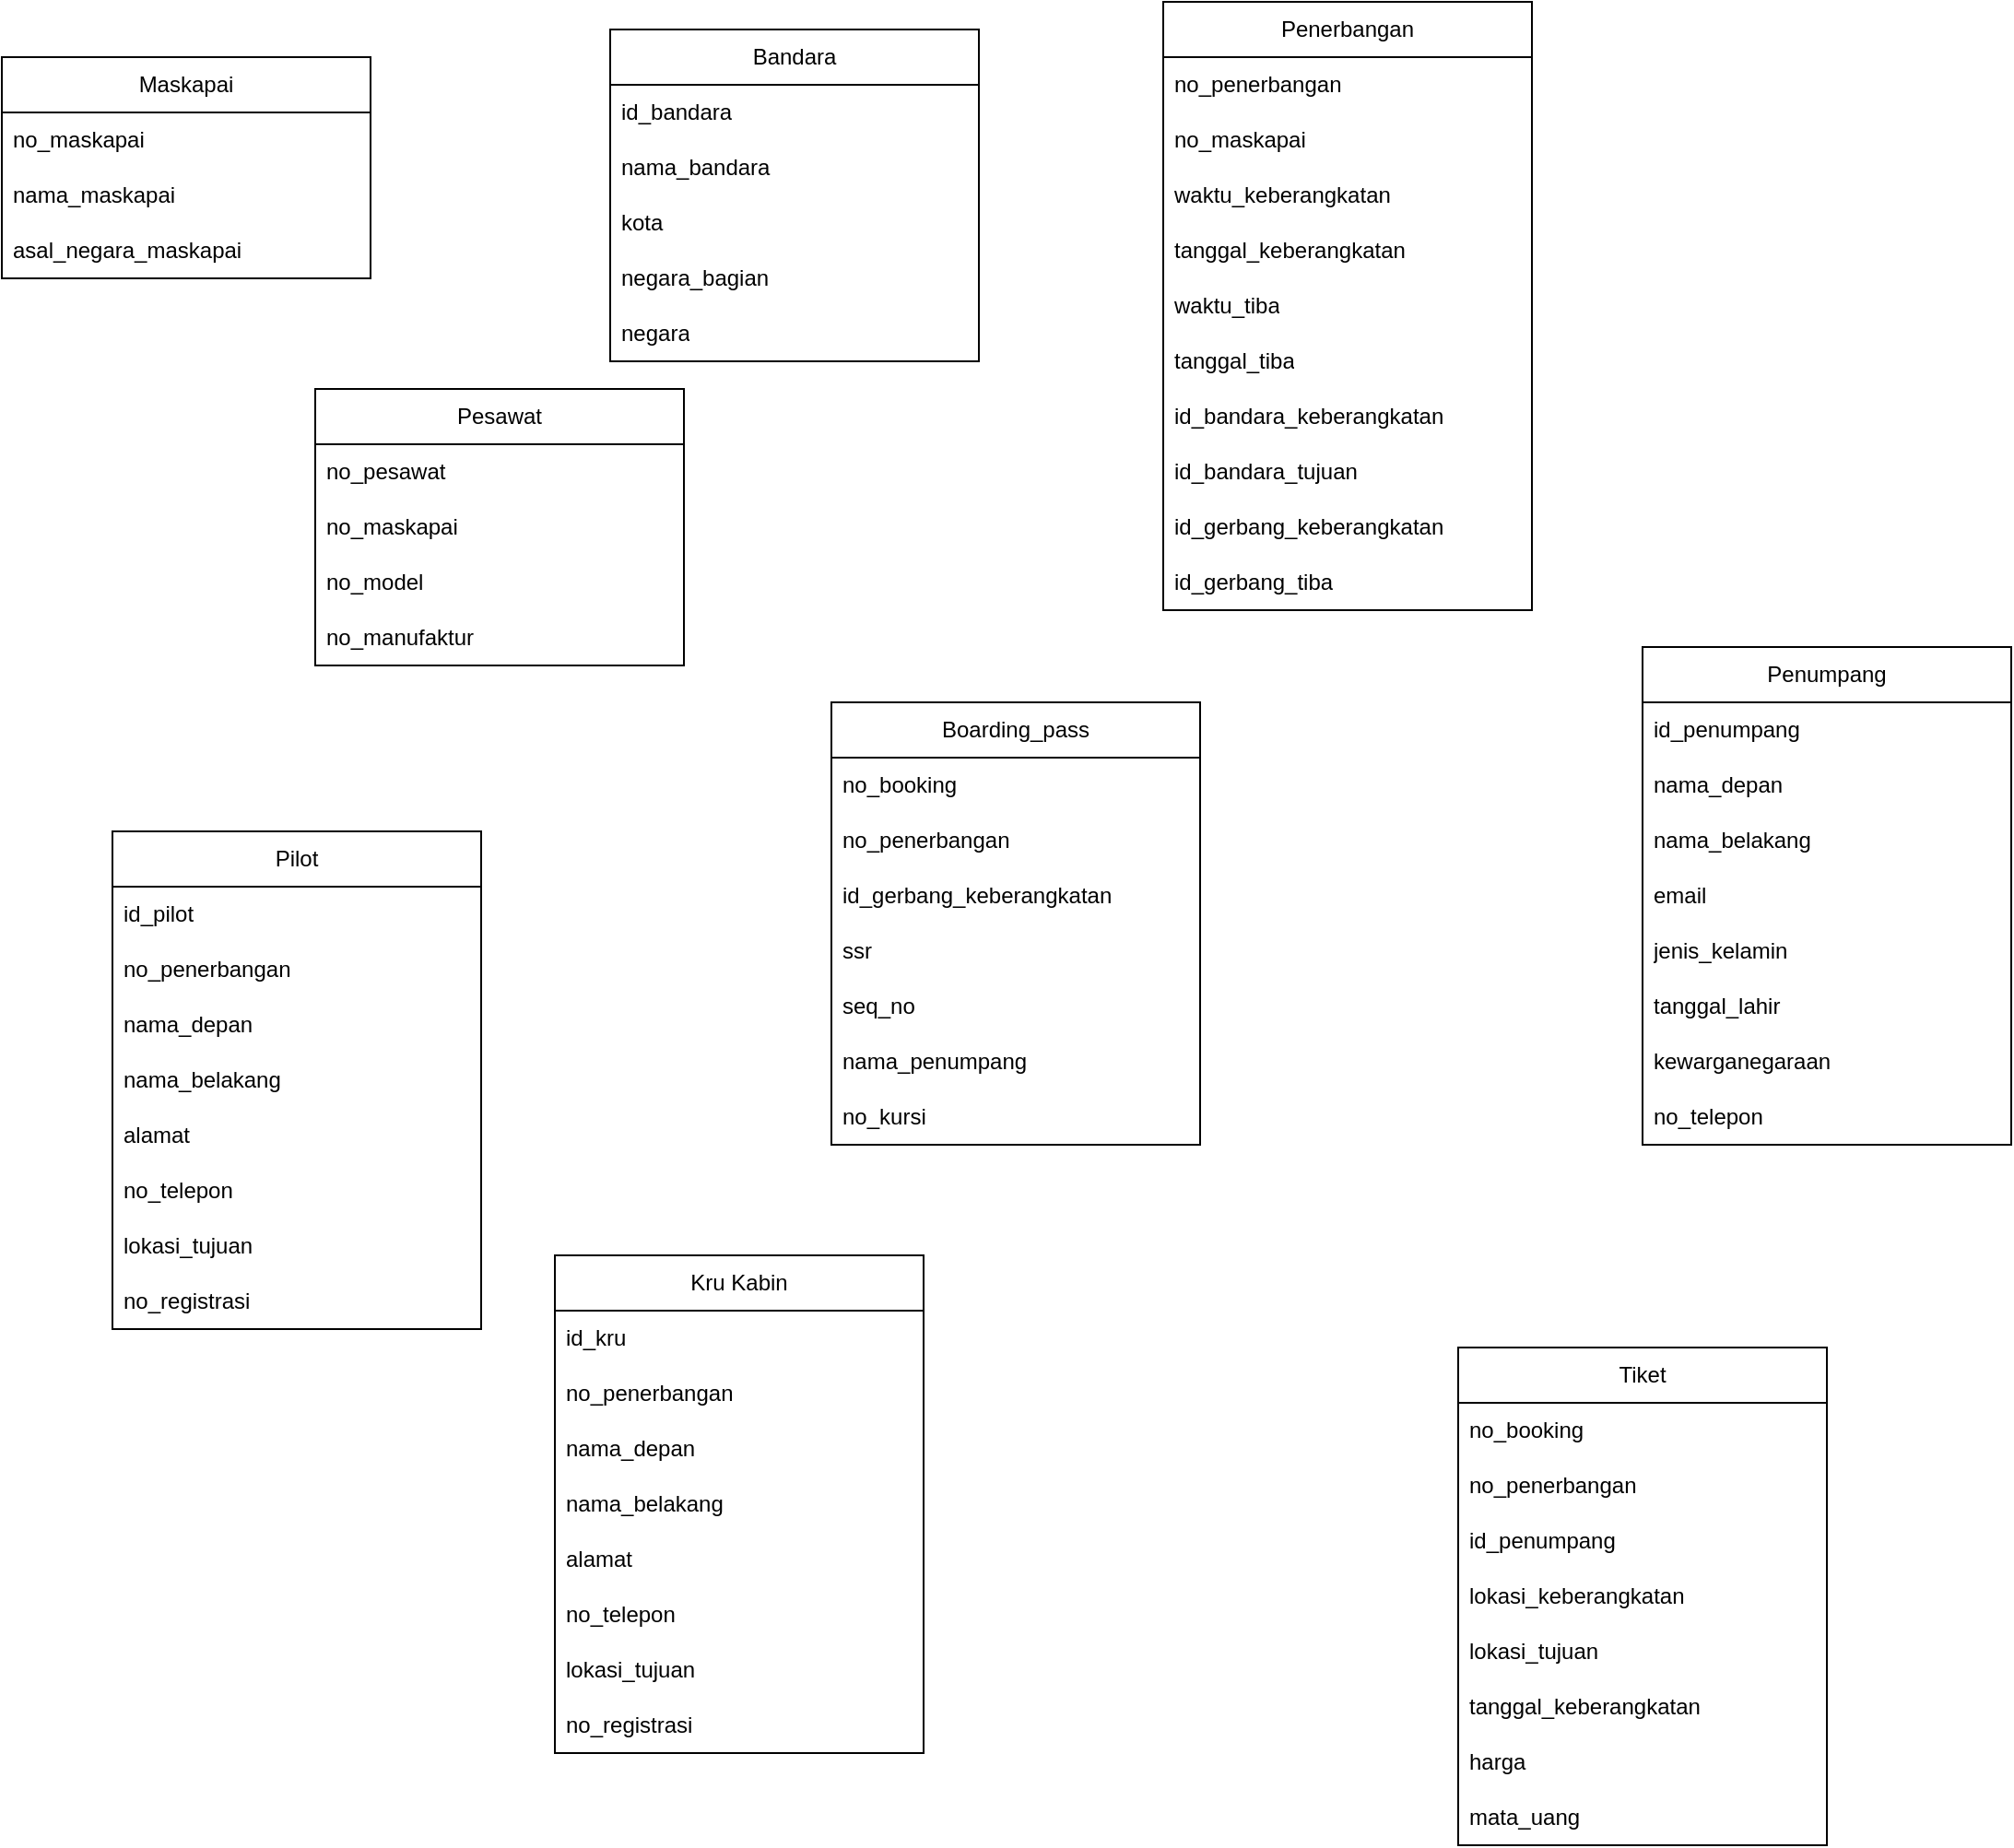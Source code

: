 <mxfile version="20.5.3" type="github">
  <diagram id="gSVBPUJjGzlbWMwJn6Da" name="Page-1">
    <mxGraphModel dx="1131" dy="544" grid="1" gridSize="10" guides="1" tooltips="1" connect="1" arrows="1" fold="1" page="1" pageScale="1" pageWidth="1169" pageHeight="827" math="0" shadow="0">
      <root>
        <mxCell id="0" />
        <mxCell id="1" parent="0" />
        <mxCell id="eUsOwxWAGZ1qZX4Bw04E-1" value="Penerbangan" style="swimlane;fontStyle=0;childLayout=stackLayout;horizontal=1;startSize=30;horizontalStack=0;resizeParent=1;resizeParentMax=0;resizeLast=0;collapsible=1;marginBottom=0;whiteSpace=wrap;html=1;" parent="1" vertex="1">
          <mxGeometry x="650" y="10" width="200" height="330" as="geometry" />
        </mxCell>
        <mxCell id="eUsOwxWAGZ1qZX4Bw04E-2" value="no_penerbangan" style="text;strokeColor=none;fillColor=none;align=left;verticalAlign=middle;spacingLeft=4;spacingRight=4;overflow=hidden;points=[[0,0.5],[1,0.5]];portConstraint=eastwest;rotatable=0;whiteSpace=wrap;html=1;" parent="eUsOwxWAGZ1qZX4Bw04E-1" vertex="1">
          <mxGeometry y="30" width="200" height="30" as="geometry" />
        </mxCell>
        <mxCell id="eUsOwxWAGZ1qZX4Bw04E-4" value="no_maskapai" style="text;strokeColor=none;fillColor=none;align=left;verticalAlign=middle;spacingLeft=4;spacingRight=4;overflow=hidden;points=[[0,0.5],[1,0.5]];portConstraint=eastwest;rotatable=0;whiteSpace=wrap;html=1;" parent="eUsOwxWAGZ1qZX4Bw04E-1" vertex="1">
          <mxGeometry y="60" width="200" height="30" as="geometry" />
        </mxCell>
        <mxCell id="eUsOwxWAGZ1qZX4Bw04E-8" value="waktu_keberangkatan" style="text;strokeColor=none;fillColor=none;align=left;verticalAlign=middle;spacingLeft=4;spacingRight=4;overflow=hidden;points=[[0,0.5],[1,0.5]];portConstraint=eastwest;rotatable=0;whiteSpace=wrap;html=1;" parent="eUsOwxWAGZ1qZX4Bw04E-1" vertex="1">
          <mxGeometry y="90" width="200" height="30" as="geometry" />
        </mxCell>
        <mxCell id="eUsOwxWAGZ1qZX4Bw04E-6" value="tanggal_keberangkatan" style="text;strokeColor=none;fillColor=none;align=left;verticalAlign=middle;spacingLeft=4;spacingRight=4;overflow=hidden;points=[[0,0.5],[1,0.5]];portConstraint=eastwest;rotatable=0;whiteSpace=wrap;html=1;" parent="eUsOwxWAGZ1qZX4Bw04E-1" vertex="1">
          <mxGeometry y="120" width="200" height="30" as="geometry" />
        </mxCell>
        <mxCell id="eUsOwxWAGZ1qZX4Bw04E-9" value="waktu_tiba" style="text;strokeColor=none;fillColor=none;align=left;verticalAlign=middle;spacingLeft=4;spacingRight=4;overflow=hidden;points=[[0,0.5],[1,0.5]];portConstraint=eastwest;rotatable=0;whiteSpace=wrap;html=1;" parent="eUsOwxWAGZ1qZX4Bw04E-1" vertex="1">
          <mxGeometry y="150" width="200" height="30" as="geometry" />
        </mxCell>
        <mxCell id="eUsOwxWAGZ1qZX4Bw04E-7" value="tanggal_tiba" style="text;strokeColor=none;fillColor=none;align=left;verticalAlign=middle;spacingLeft=4;spacingRight=4;overflow=hidden;points=[[0,0.5],[1,0.5]];portConstraint=eastwest;rotatable=0;whiteSpace=wrap;html=1;" parent="eUsOwxWAGZ1qZX4Bw04E-1" vertex="1">
          <mxGeometry y="180" width="200" height="30" as="geometry" />
        </mxCell>
        <mxCell id="eUsOwxWAGZ1qZX4Bw04E-46" value="id_bandara_keberangkatan" style="text;strokeColor=none;fillColor=none;align=left;verticalAlign=middle;spacingLeft=4;spacingRight=4;overflow=hidden;points=[[0,0.5],[1,0.5]];portConstraint=eastwest;rotatable=0;whiteSpace=wrap;html=1;" parent="eUsOwxWAGZ1qZX4Bw04E-1" vertex="1">
          <mxGeometry y="210" width="200" height="30" as="geometry" />
        </mxCell>
        <mxCell id="PatVDTmR0bolXrehJ1u2-9" value="id_bandara_tujuan" style="text;strokeColor=none;fillColor=none;align=left;verticalAlign=middle;spacingLeft=4;spacingRight=4;overflow=hidden;points=[[0,0.5],[1,0.5]];portConstraint=eastwest;rotatable=0;whiteSpace=wrap;html=1;" vertex="1" parent="eUsOwxWAGZ1qZX4Bw04E-1">
          <mxGeometry y="240" width="200" height="30" as="geometry" />
        </mxCell>
        <mxCell id="PatVDTmR0bolXrehJ1u2-3" value="id_gerbang_keberangkatan" style="text;strokeColor=none;fillColor=none;align=left;verticalAlign=middle;spacingLeft=4;spacingRight=4;overflow=hidden;points=[[0,0.5],[1,0.5]];portConstraint=eastwest;rotatable=0;whiteSpace=wrap;html=1;" vertex="1" parent="eUsOwxWAGZ1qZX4Bw04E-1">
          <mxGeometry y="270" width="200" height="30" as="geometry" />
        </mxCell>
        <mxCell id="PatVDTmR0bolXrehJ1u2-10" value="id_gerbang_tiba" style="text;strokeColor=none;fillColor=none;align=left;verticalAlign=middle;spacingLeft=4;spacingRight=4;overflow=hidden;points=[[0,0.5],[1,0.5]];portConstraint=eastwest;rotatable=0;whiteSpace=wrap;html=1;" vertex="1" parent="eUsOwxWAGZ1qZX4Bw04E-1">
          <mxGeometry y="300" width="200" height="30" as="geometry" />
        </mxCell>
        <mxCell id="eUsOwxWAGZ1qZX4Bw04E-10" value="Penumpang" style="swimlane;fontStyle=0;childLayout=stackLayout;horizontal=1;startSize=30;horizontalStack=0;resizeParent=1;resizeParentMax=0;resizeLast=0;collapsible=1;marginBottom=0;whiteSpace=wrap;html=1;" parent="1" vertex="1">
          <mxGeometry x="910" y="360" width="200" height="270" as="geometry" />
        </mxCell>
        <mxCell id="eUsOwxWAGZ1qZX4Bw04E-11" value="id_penumpang" style="text;strokeColor=none;fillColor=none;align=left;verticalAlign=middle;spacingLeft=4;spacingRight=4;overflow=hidden;points=[[0,0.5],[1,0.5]];portConstraint=eastwest;rotatable=0;whiteSpace=wrap;html=1;" parent="eUsOwxWAGZ1qZX4Bw04E-10" vertex="1">
          <mxGeometry y="30" width="200" height="30" as="geometry" />
        </mxCell>
        <mxCell id="eUsOwxWAGZ1qZX4Bw04E-12" value="nama_depan" style="text;strokeColor=none;fillColor=none;align=left;verticalAlign=middle;spacingLeft=4;spacingRight=4;overflow=hidden;points=[[0,0.5],[1,0.5]];portConstraint=eastwest;rotatable=0;whiteSpace=wrap;html=1;" parent="eUsOwxWAGZ1qZX4Bw04E-10" vertex="1">
          <mxGeometry y="60" width="200" height="30" as="geometry" />
        </mxCell>
        <mxCell id="PatVDTmR0bolXrehJ1u2-7" value="nama_belakang" style="text;strokeColor=none;fillColor=none;align=left;verticalAlign=middle;spacingLeft=4;spacingRight=4;overflow=hidden;points=[[0,0.5],[1,0.5]];portConstraint=eastwest;rotatable=0;whiteSpace=wrap;html=1;" vertex="1" parent="eUsOwxWAGZ1qZX4Bw04E-10">
          <mxGeometry y="90" width="200" height="30" as="geometry" />
        </mxCell>
        <mxCell id="eUsOwxWAGZ1qZX4Bw04E-13" value="email" style="text;strokeColor=none;fillColor=none;align=left;verticalAlign=middle;spacingLeft=4;spacingRight=4;overflow=hidden;points=[[0,0.5],[1,0.5]];portConstraint=eastwest;rotatable=0;whiteSpace=wrap;html=1;" parent="eUsOwxWAGZ1qZX4Bw04E-10" vertex="1">
          <mxGeometry y="120" width="200" height="30" as="geometry" />
        </mxCell>
        <mxCell id="eUsOwxWAGZ1qZX4Bw04E-14" value="jenis_kelamin" style="text;strokeColor=none;fillColor=none;align=left;verticalAlign=middle;spacingLeft=4;spacingRight=4;overflow=hidden;points=[[0,0.5],[1,0.5]];portConstraint=eastwest;rotatable=0;whiteSpace=wrap;html=1;" parent="eUsOwxWAGZ1qZX4Bw04E-10" vertex="1">
          <mxGeometry y="150" width="200" height="30" as="geometry" />
        </mxCell>
        <mxCell id="eUsOwxWAGZ1qZX4Bw04E-15" value="tanggal_lahir" style="text;strokeColor=none;fillColor=none;align=left;verticalAlign=middle;spacingLeft=4;spacingRight=4;overflow=hidden;points=[[0,0.5],[1,0.5]];portConstraint=eastwest;rotatable=0;whiteSpace=wrap;html=1;" parent="eUsOwxWAGZ1qZX4Bw04E-10" vertex="1">
          <mxGeometry y="180" width="200" height="30" as="geometry" />
        </mxCell>
        <mxCell id="eUsOwxWAGZ1qZX4Bw04E-16" value="kewarganegaraan" style="text;strokeColor=none;fillColor=none;align=left;verticalAlign=middle;spacingLeft=4;spacingRight=4;overflow=hidden;points=[[0,0.5],[1,0.5]];portConstraint=eastwest;rotatable=0;whiteSpace=wrap;html=1;" parent="eUsOwxWAGZ1qZX4Bw04E-10" vertex="1">
          <mxGeometry y="210" width="200" height="30" as="geometry" />
        </mxCell>
        <mxCell id="eUsOwxWAGZ1qZX4Bw04E-17" value="no_telepon" style="text;strokeColor=none;fillColor=none;align=left;verticalAlign=middle;spacingLeft=4;spacingRight=4;overflow=hidden;points=[[0,0.5],[1,0.5]];portConstraint=eastwest;rotatable=0;whiteSpace=wrap;html=1;" parent="eUsOwxWAGZ1qZX4Bw04E-10" vertex="1">
          <mxGeometry y="240" width="200" height="30" as="geometry" />
        </mxCell>
        <mxCell id="eUsOwxWAGZ1qZX4Bw04E-18" value="Tiket" style="swimlane;fontStyle=0;childLayout=stackLayout;horizontal=1;startSize=30;horizontalStack=0;resizeParent=1;resizeParentMax=0;resizeLast=0;collapsible=1;marginBottom=0;whiteSpace=wrap;html=1;" parent="1" vertex="1">
          <mxGeometry x="810" y="740" width="200" height="270" as="geometry" />
        </mxCell>
        <mxCell id="eUsOwxWAGZ1qZX4Bw04E-19" value="no_booking" style="text;strokeColor=none;fillColor=none;align=left;verticalAlign=middle;spacingLeft=4;spacingRight=4;overflow=hidden;points=[[0,0.5],[1,0.5]];portConstraint=eastwest;rotatable=0;whiteSpace=wrap;html=1;" parent="eUsOwxWAGZ1qZX4Bw04E-18" vertex="1">
          <mxGeometry y="30" width="200" height="30" as="geometry" />
        </mxCell>
        <mxCell id="PatVDTmR0bolXrehJ1u2-4" value="no_penerbangan" style="text;strokeColor=none;fillColor=none;align=left;verticalAlign=middle;spacingLeft=4;spacingRight=4;overflow=hidden;points=[[0,0.5],[1,0.5]];portConstraint=eastwest;rotatable=0;whiteSpace=wrap;html=1;" vertex="1" parent="eUsOwxWAGZ1qZX4Bw04E-18">
          <mxGeometry y="60" width="200" height="30" as="geometry" />
        </mxCell>
        <mxCell id="eUsOwxWAGZ1qZX4Bw04E-20" value="id_penumpang" style="text;strokeColor=none;fillColor=none;align=left;verticalAlign=middle;spacingLeft=4;spacingRight=4;overflow=hidden;points=[[0,0.5],[1,0.5]];portConstraint=eastwest;rotatable=0;whiteSpace=wrap;html=1;" parent="eUsOwxWAGZ1qZX4Bw04E-18" vertex="1">
          <mxGeometry y="90" width="200" height="30" as="geometry" />
        </mxCell>
        <mxCell id="eUsOwxWAGZ1qZX4Bw04E-22" value="lokasi_keberangkatan" style="text;strokeColor=none;fillColor=none;align=left;verticalAlign=middle;spacingLeft=4;spacingRight=4;overflow=hidden;points=[[0,0.5],[1,0.5]];portConstraint=eastwest;rotatable=0;whiteSpace=wrap;html=1;" parent="eUsOwxWAGZ1qZX4Bw04E-18" vertex="1">
          <mxGeometry y="120" width="200" height="30" as="geometry" />
        </mxCell>
        <mxCell id="PatVDTmR0bolXrehJ1u2-5" value="lokasi_tujuan" style="text;strokeColor=none;fillColor=none;align=left;verticalAlign=middle;spacingLeft=4;spacingRight=4;overflow=hidden;points=[[0,0.5],[1,0.5]];portConstraint=eastwest;rotatable=0;whiteSpace=wrap;html=1;" vertex="1" parent="eUsOwxWAGZ1qZX4Bw04E-18">
          <mxGeometry y="150" width="200" height="30" as="geometry" />
        </mxCell>
        <mxCell id="eUsOwxWAGZ1qZX4Bw04E-23" value="tanggal_keberangkatan" style="text;strokeColor=none;fillColor=none;align=left;verticalAlign=middle;spacingLeft=4;spacingRight=4;overflow=hidden;points=[[0,0.5],[1,0.5]];portConstraint=eastwest;rotatable=0;whiteSpace=wrap;html=1;" parent="eUsOwxWAGZ1qZX4Bw04E-18" vertex="1">
          <mxGeometry y="180" width="200" height="30" as="geometry" />
        </mxCell>
        <mxCell id="eUsOwxWAGZ1qZX4Bw04E-24" value="harga" style="text;strokeColor=none;fillColor=none;align=left;verticalAlign=middle;spacingLeft=4;spacingRight=4;overflow=hidden;points=[[0,0.5],[1,0.5]];portConstraint=eastwest;rotatable=0;whiteSpace=wrap;html=1;" parent="eUsOwxWAGZ1qZX4Bw04E-18" vertex="1">
          <mxGeometry y="210" width="200" height="30" as="geometry" />
        </mxCell>
        <mxCell id="PatVDTmR0bolXrehJ1u2-6" value="mata_uang" style="text;strokeColor=none;fillColor=none;align=left;verticalAlign=middle;spacingLeft=4;spacingRight=4;overflow=hidden;points=[[0,0.5],[1,0.5]];portConstraint=eastwest;rotatable=0;whiteSpace=wrap;html=1;" vertex="1" parent="eUsOwxWAGZ1qZX4Bw04E-18">
          <mxGeometry y="240" width="200" height="30" as="geometry" />
        </mxCell>
        <mxCell id="eUsOwxWAGZ1qZX4Bw04E-26" value="Maskapai" style="swimlane;fontStyle=0;childLayout=stackLayout;horizontal=1;startSize=30;horizontalStack=0;resizeParent=1;resizeParentMax=0;resizeLast=0;collapsible=1;marginBottom=0;whiteSpace=wrap;html=1;" parent="1" vertex="1">
          <mxGeometry x="20" y="40" width="200" height="120" as="geometry" />
        </mxCell>
        <mxCell id="eUsOwxWAGZ1qZX4Bw04E-27" value="no_maskapai" style="text;strokeColor=none;fillColor=none;align=left;verticalAlign=middle;spacingLeft=4;spacingRight=4;overflow=hidden;points=[[0,0.5],[1,0.5]];portConstraint=eastwest;rotatable=0;whiteSpace=wrap;html=1;" parent="eUsOwxWAGZ1qZX4Bw04E-26" vertex="1">
          <mxGeometry y="30" width="200" height="30" as="geometry" />
        </mxCell>
        <mxCell id="JM6qczMnBvIuI5Stv9R3-57" value="nama_maskapai" style="text;strokeColor=none;fillColor=none;align=left;verticalAlign=middle;spacingLeft=4;spacingRight=4;overflow=hidden;points=[[0,0.5],[1,0.5]];portConstraint=eastwest;rotatable=0;whiteSpace=wrap;html=1;" parent="eUsOwxWAGZ1qZX4Bw04E-26" vertex="1">
          <mxGeometry y="60" width="200" height="30" as="geometry" />
        </mxCell>
        <mxCell id="JM6qczMnBvIuI5Stv9R3-56" value="asal_negara_maskapai" style="text;strokeColor=none;fillColor=none;align=left;verticalAlign=middle;spacingLeft=4;spacingRight=4;overflow=hidden;points=[[0,0.5],[1,0.5]];portConstraint=eastwest;rotatable=0;whiteSpace=wrap;html=1;" parent="eUsOwxWAGZ1qZX4Bw04E-26" vertex="1">
          <mxGeometry y="90" width="200" height="30" as="geometry" />
        </mxCell>
        <mxCell id="eUsOwxWAGZ1qZX4Bw04E-34" value="Boarding_pass" style="swimlane;fontStyle=0;childLayout=stackLayout;horizontal=1;startSize=30;horizontalStack=0;resizeParent=1;resizeParentMax=0;resizeLast=0;collapsible=1;marginBottom=0;whiteSpace=wrap;html=1;" parent="1" vertex="1">
          <mxGeometry x="470" y="390" width="200" height="240" as="geometry" />
        </mxCell>
        <mxCell id="eUsOwxWAGZ1qZX4Bw04E-35" value="no_booking" style="text;strokeColor=none;fillColor=none;align=left;verticalAlign=middle;spacingLeft=4;spacingRight=4;overflow=hidden;points=[[0,0.5],[1,0.5]];portConstraint=eastwest;rotatable=0;whiteSpace=wrap;html=1;" parent="eUsOwxWAGZ1qZX4Bw04E-34" vertex="1">
          <mxGeometry y="30" width="200" height="30" as="geometry" />
        </mxCell>
        <mxCell id="eUsOwxWAGZ1qZX4Bw04E-36" value="no_penerbangan" style="text;strokeColor=none;fillColor=none;align=left;verticalAlign=middle;spacingLeft=4;spacingRight=4;overflow=hidden;points=[[0,0.5],[1,0.5]];portConstraint=eastwest;rotatable=0;whiteSpace=wrap;html=1;" parent="eUsOwxWAGZ1qZX4Bw04E-34" vertex="1">
          <mxGeometry y="60" width="200" height="30" as="geometry" />
        </mxCell>
        <mxCell id="eUsOwxWAGZ1qZX4Bw04E-47" value="id_gerbang_keberangkatan" style="text;strokeColor=none;fillColor=none;align=left;verticalAlign=middle;spacingLeft=4;spacingRight=4;overflow=hidden;points=[[0,0.5],[1,0.5]];portConstraint=eastwest;rotatable=0;whiteSpace=wrap;html=1;" parent="eUsOwxWAGZ1qZX4Bw04E-34" vertex="1">
          <mxGeometry y="90" width="200" height="30" as="geometry" />
        </mxCell>
        <mxCell id="eUsOwxWAGZ1qZX4Bw04E-44" value="ssr" style="text;strokeColor=none;fillColor=none;align=left;verticalAlign=middle;spacingLeft=4;spacingRight=4;overflow=hidden;points=[[0,0.5],[1,0.5]];portConstraint=eastwest;rotatable=0;whiteSpace=wrap;html=1;" parent="eUsOwxWAGZ1qZX4Bw04E-34" vertex="1">
          <mxGeometry y="120" width="200" height="30" as="geometry" />
        </mxCell>
        <mxCell id="eUsOwxWAGZ1qZX4Bw04E-45" value="seq_no" style="text;strokeColor=none;fillColor=none;align=left;verticalAlign=middle;spacingLeft=4;spacingRight=4;overflow=hidden;points=[[0,0.5],[1,0.5]];portConstraint=eastwest;rotatable=0;whiteSpace=wrap;html=1;" parent="eUsOwxWAGZ1qZX4Bw04E-34" vertex="1">
          <mxGeometry y="150" width="200" height="30" as="geometry" />
        </mxCell>
        <mxCell id="eUsOwxWAGZ1qZX4Bw04E-37" value="nama_penumpang" style="text;strokeColor=none;fillColor=none;align=left;verticalAlign=middle;spacingLeft=4;spacingRight=4;overflow=hidden;points=[[0,0.5],[1,0.5]];portConstraint=eastwest;rotatable=0;whiteSpace=wrap;html=1;" parent="eUsOwxWAGZ1qZX4Bw04E-34" vertex="1">
          <mxGeometry y="180" width="200" height="30" as="geometry" />
        </mxCell>
        <mxCell id="eUsOwxWAGZ1qZX4Bw04E-38" value="no_kursi" style="text;strokeColor=none;fillColor=none;align=left;verticalAlign=middle;spacingLeft=4;spacingRight=4;overflow=hidden;points=[[0,0.5],[1,0.5]];portConstraint=eastwest;rotatable=0;whiteSpace=wrap;html=1;" parent="eUsOwxWAGZ1qZX4Bw04E-34" vertex="1">
          <mxGeometry y="210" width="200" height="30" as="geometry" />
        </mxCell>
        <mxCell id="eUsOwxWAGZ1qZX4Bw04E-48" value="Pilot" style="swimlane;fontStyle=0;childLayout=stackLayout;horizontal=1;startSize=30;horizontalStack=0;resizeParent=1;resizeParentMax=0;resizeLast=0;collapsible=1;marginBottom=0;whiteSpace=wrap;html=1;" parent="1" vertex="1">
          <mxGeometry x="80" y="460" width="200" height="270" as="geometry" />
        </mxCell>
        <mxCell id="eUsOwxWAGZ1qZX4Bw04E-49" value="id_pilot" style="text;strokeColor=none;fillColor=none;align=left;verticalAlign=middle;spacingLeft=4;spacingRight=4;overflow=hidden;points=[[0,0.5],[1,0.5]];portConstraint=eastwest;rotatable=0;whiteSpace=wrap;html=1;" parent="eUsOwxWAGZ1qZX4Bw04E-48" vertex="1">
          <mxGeometry y="30" width="200" height="30" as="geometry" />
        </mxCell>
        <mxCell id="eUsOwxWAGZ1qZX4Bw04E-56" value="no_penerbangan" style="text;strokeColor=none;fillColor=none;align=left;verticalAlign=middle;spacingLeft=4;spacingRight=4;overflow=hidden;points=[[0,0.5],[1,0.5]];portConstraint=eastwest;rotatable=0;whiteSpace=wrap;html=1;" parent="eUsOwxWAGZ1qZX4Bw04E-48" vertex="1">
          <mxGeometry y="60" width="200" height="30" as="geometry" />
        </mxCell>
        <mxCell id="eUsOwxWAGZ1qZX4Bw04E-57" value="nama_depan" style="text;strokeColor=none;fillColor=none;align=left;verticalAlign=middle;spacingLeft=4;spacingRight=4;overflow=hidden;points=[[0,0.5],[1,0.5]];portConstraint=eastwest;rotatable=0;whiteSpace=wrap;html=1;" parent="eUsOwxWAGZ1qZX4Bw04E-48" vertex="1">
          <mxGeometry y="90" width="200" height="30" as="geometry" />
        </mxCell>
        <mxCell id="eUsOwxWAGZ1qZX4Bw04E-50" value="nama_belakang" style="text;strokeColor=none;fillColor=none;align=left;verticalAlign=middle;spacingLeft=4;spacingRight=4;overflow=hidden;points=[[0,0.5],[1,0.5]];portConstraint=eastwest;rotatable=0;whiteSpace=wrap;html=1;" parent="eUsOwxWAGZ1qZX4Bw04E-48" vertex="1">
          <mxGeometry y="120" width="200" height="30" as="geometry" />
        </mxCell>
        <mxCell id="PatVDTmR0bolXrehJ1u2-16" value="alamat" style="text;strokeColor=none;fillColor=none;align=left;verticalAlign=middle;spacingLeft=4;spacingRight=4;overflow=hidden;points=[[0,0.5],[1,0.5]];portConstraint=eastwest;rotatable=0;whiteSpace=wrap;html=1;" vertex="1" parent="eUsOwxWAGZ1qZX4Bw04E-48">
          <mxGeometry y="150" width="200" height="30" as="geometry" />
        </mxCell>
        <mxCell id="PatVDTmR0bolXrehJ1u2-17" value="no_telepon" style="text;strokeColor=none;fillColor=none;align=left;verticalAlign=middle;spacingLeft=4;spacingRight=4;overflow=hidden;points=[[0,0.5],[1,0.5]];portConstraint=eastwest;rotatable=0;whiteSpace=wrap;html=1;" vertex="1" parent="eUsOwxWAGZ1qZX4Bw04E-48">
          <mxGeometry y="180" width="200" height="30" as="geometry" />
        </mxCell>
        <mxCell id="PatVDTmR0bolXrehJ1u2-18" value="lokasi_tujuan" style="text;strokeColor=none;fillColor=none;align=left;verticalAlign=middle;spacingLeft=4;spacingRight=4;overflow=hidden;points=[[0,0.5],[1,0.5]];portConstraint=eastwest;rotatable=0;whiteSpace=wrap;html=1;" vertex="1" parent="eUsOwxWAGZ1qZX4Bw04E-48">
          <mxGeometry y="210" width="200" height="30" as="geometry" />
        </mxCell>
        <mxCell id="eUsOwxWAGZ1qZX4Bw04E-51" value="no_registrasi" style="text;strokeColor=none;fillColor=none;align=left;verticalAlign=middle;spacingLeft=4;spacingRight=4;overflow=hidden;points=[[0,0.5],[1,0.5]];portConstraint=eastwest;rotatable=0;whiteSpace=wrap;html=1;" parent="eUsOwxWAGZ1qZX4Bw04E-48" vertex="1">
          <mxGeometry y="240" width="200" height="30" as="geometry" />
        </mxCell>
        <mxCell id="PatVDTmR0bolXrehJ1u2-11" value="Pesawat" style="swimlane;fontStyle=0;childLayout=stackLayout;horizontal=1;startSize=30;horizontalStack=0;resizeParent=1;resizeParentMax=0;resizeLast=0;collapsible=1;marginBottom=0;whiteSpace=wrap;html=1;" vertex="1" parent="1">
          <mxGeometry x="190" y="220" width="200" height="150" as="geometry" />
        </mxCell>
        <mxCell id="PatVDTmR0bolXrehJ1u2-15" value="no_pesawat" style="text;strokeColor=none;fillColor=none;align=left;verticalAlign=middle;spacingLeft=4;spacingRight=4;overflow=hidden;points=[[0,0.5],[1,0.5]];portConstraint=eastwest;rotatable=0;whiteSpace=wrap;html=1;" vertex="1" parent="PatVDTmR0bolXrehJ1u2-11">
          <mxGeometry y="30" width="200" height="30" as="geometry" />
        </mxCell>
        <mxCell id="PatVDTmR0bolXrehJ1u2-12" value="no_maskapai" style="text;strokeColor=none;fillColor=none;align=left;verticalAlign=middle;spacingLeft=4;spacingRight=4;overflow=hidden;points=[[0,0.5],[1,0.5]];portConstraint=eastwest;rotatable=0;whiteSpace=wrap;html=1;" vertex="1" parent="PatVDTmR0bolXrehJ1u2-11">
          <mxGeometry y="60" width="200" height="30" as="geometry" />
        </mxCell>
        <mxCell id="PatVDTmR0bolXrehJ1u2-13" value="no_model" style="text;strokeColor=none;fillColor=none;align=left;verticalAlign=middle;spacingLeft=4;spacingRight=4;overflow=hidden;points=[[0,0.5],[1,0.5]];portConstraint=eastwest;rotatable=0;whiteSpace=wrap;html=1;" vertex="1" parent="PatVDTmR0bolXrehJ1u2-11">
          <mxGeometry y="90" width="200" height="30" as="geometry" />
        </mxCell>
        <mxCell id="PatVDTmR0bolXrehJ1u2-14" value="no_manufaktur" style="text;strokeColor=none;fillColor=none;align=left;verticalAlign=middle;spacingLeft=4;spacingRight=4;overflow=hidden;points=[[0,0.5],[1,0.5]];portConstraint=eastwest;rotatable=0;whiteSpace=wrap;html=1;" vertex="1" parent="PatVDTmR0bolXrehJ1u2-11">
          <mxGeometry y="120" width="200" height="30" as="geometry" />
        </mxCell>
        <mxCell id="PatVDTmR0bolXrehJ1u2-19" value="Kru Kabin" style="swimlane;fontStyle=0;childLayout=stackLayout;horizontal=1;startSize=30;horizontalStack=0;resizeParent=1;resizeParentMax=0;resizeLast=0;collapsible=1;marginBottom=0;whiteSpace=wrap;html=1;" vertex="1" parent="1">
          <mxGeometry x="320" y="690" width="200" height="270" as="geometry" />
        </mxCell>
        <mxCell id="PatVDTmR0bolXrehJ1u2-20" value="id_kru" style="text;strokeColor=none;fillColor=none;align=left;verticalAlign=middle;spacingLeft=4;spacingRight=4;overflow=hidden;points=[[0,0.5],[1,0.5]];portConstraint=eastwest;rotatable=0;whiteSpace=wrap;html=1;" vertex="1" parent="PatVDTmR0bolXrehJ1u2-19">
          <mxGeometry y="30" width="200" height="30" as="geometry" />
        </mxCell>
        <mxCell id="PatVDTmR0bolXrehJ1u2-21" value="no_penerbangan" style="text;strokeColor=none;fillColor=none;align=left;verticalAlign=middle;spacingLeft=4;spacingRight=4;overflow=hidden;points=[[0,0.5],[1,0.5]];portConstraint=eastwest;rotatable=0;whiteSpace=wrap;html=1;" vertex="1" parent="PatVDTmR0bolXrehJ1u2-19">
          <mxGeometry y="60" width="200" height="30" as="geometry" />
        </mxCell>
        <mxCell id="PatVDTmR0bolXrehJ1u2-22" value="nama_depan" style="text;strokeColor=none;fillColor=none;align=left;verticalAlign=middle;spacingLeft=4;spacingRight=4;overflow=hidden;points=[[0,0.5],[1,0.5]];portConstraint=eastwest;rotatable=0;whiteSpace=wrap;html=1;" vertex="1" parent="PatVDTmR0bolXrehJ1u2-19">
          <mxGeometry y="90" width="200" height="30" as="geometry" />
        </mxCell>
        <mxCell id="PatVDTmR0bolXrehJ1u2-23" value="nama_belakang" style="text;strokeColor=none;fillColor=none;align=left;verticalAlign=middle;spacingLeft=4;spacingRight=4;overflow=hidden;points=[[0,0.5],[1,0.5]];portConstraint=eastwest;rotatable=0;whiteSpace=wrap;html=1;" vertex="1" parent="PatVDTmR0bolXrehJ1u2-19">
          <mxGeometry y="120" width="200" height="30" as="geometry" />
        </mxCell>
        <mxCell id="PatVDTmR0bolXrehJ1u2-24" value="alamat" style="text;strokeColor=none;fillColor=none;align=left;verticalAlign=middle;spacingLeft=4;spacingRight=4;overflow=hidden;points=[[0,0.5],[1,0.5]];portConstraint=eastwest;rotatable=0;whiteSpace=wrap;html=1;" vertex="1" parent="PatVDTmR0bolXrehJ1u2-19">
          <mxGeometry y="150" width="200" height="30" as="geometry" />
        </mxCell>
        <mxCell id="PatVDTmR0bolXrehJ1u2-25" value="no_telepon" style="text;strokeColor=none;fillColor=none;align=left;verticalAlign=middle;spacingLeft=4;spacingRight=4;overflow=hidden;points=[[0,0.5],[1,0.5]];portConstraint=eastwest;rotatable=0;whiteSpace=wrap;html=1;" vertex="1" parent="PatVDTmR0bolXrehJ1u2-19">
          <mxGeometry y="180" width="200" height="30" as="geometry" />
        </mxCell>
        <mxCell id="PatVDTmR0bolXrehJ1u2-26" value="lokasi_tujuan" style="text;strokeColor=none;fillColor=none;align=left;verticalAlign=middle;spacingLeft=4;spacingRight=4;overflow=hidden;points=[[0,0.5],[1,0.5]];portConstraint=eastwest;rotatable=0;whiteSpace=wrap;html=1;" vertex="1" parent="PatVDTmR0bolXrehJ1u2-19">
          <mxGeometry y="210" width="200" height="30" as="geometry" />
        </mxCell>
        <mxCell id="PatVDTmR0bolXrehJ1u2-27" value="no_registrasi" style="text;strokeColor=none;fillColor=none;align=left;verticalAlign=middle;spacingLeft=4;spacingRight=4;overflow=hidden;points=[[0,0.5],[1,0.5]];portConstraint=eastwest;rotatable=0;whiteSpace=wrap;html=1;" vertex="1" parent="PatVDTmR0bolXrehJ1u2-19">
          <mxGeometry y="240" width="200" height="30" as="geometry" />
        </mxCell>
        <mxCell id="PatVDTmR0bolXrehJ1u2-28" value="Bandara" style="swimlane;fontStyle=0;childLayout=stackLayout;horizontal=1;startSize=30;horizontalStack=0;resizeParent=1;resizeParentMax=0;resizeLast=0;collapsible=1;marginBottom=0;whiteSpace=wrap;html=1;" vertex="1" parent="1">
          <mxGeometry x="350" y="25" width="200" height="180" as="geometry" />
        </mxCell>
        <mxCell id="PatVDTmR0bolXrehJ1u2-29" value="id_bandara" style="text;strokeColor=none;fillColor=none;align=left;verticalAlign=middle;spacingLeft=4;spacingRight=4;overflow=hidden;points=[[0,0.5],[1,0.5]];portConstraint=eastwest;rotatable=0;whiteSpace=wrap;html=1;" vertex="1" parent="PatVDTmR0bolXrehJ1u2-28">
          <mxGeometry y="30" width="200" height="30" as="geometry" />
        </mxCell>
        <mxCell id="PatVDTmR0bolXrehJ1u2-30" value="nama_bandara" style="text;strokeColor=none;fillColor=none;align=left;verticalAlign=middle;spacingLeft=4;spacingRight=4;overflow=hidden;points=[[0,0.5],[1,0.5]];portConstraint=eastwest;rotatable=0;whiteSpace=wrap;html=1;" vertex="1" parent="PatVDTmR0bolXrehJ1u2-28">
          <mxGeometry y="60" width="200" height="30" as="geometry" />
        </mxCell>
        <mxCell id="PatVDTmR0bolXrehJ1u2-31" value="kota" style="text;strokeColor=none;fillColor=none;align=left;verticalAlign=middle;spacingLeft=4;spacingRight=4;overflow=hidden;points=[[0,0.5],[1,0.5]];portConstraint=eastwest;rotatable=0;whiteSpace=wrap;html=1;" vertex="1" parent="PatVDTmR0bolXrehJ1u2-28">
          <mxGeometry y="90" width="200" height="30" as="geometry" />
        </mxCell>
        <mxCell id="PatVDTmR0bolXrehJ1u2-32" value="negara_bagian" style="text;strokeColor=none;fillColor=none;align=left;verticalAlign=middle;spacingLeft=4;spacingRight=4;overflow=hidden;points=[[0,0.5],[1,0.5]];portConstraint=eastwest;rotatable=0;whiteSpace=wrap;html=1;" vertex="1" parent="PatVDTmR0bolXrehJ1u2-28">
          <mxGeometry y="120" width="200" height="30" as="geometry" />
        </mxCell>
        <mxCell id="PatVDTmR0bolXrehJ1u2-33" value="negara" style="text;strokeColor=none;fillColor=none;align=left;verticalAlign=middle;spacingLeft=4;spacingRight=4;overflow=hidden;points=[[0,0.5],[1,0.5]];portConstraint=eastwest;rotatable=0;whiteSpace=wrap;html=1;" vertex="1" parent="PatVDTmR0bolXrehJ1u2-28">
          <mxGeometry y="150" width="200" height="30" as="geometry" />
        </mxCell>
      </root>
    </mxGraphModel>
  </diagram>
</mxfile>
